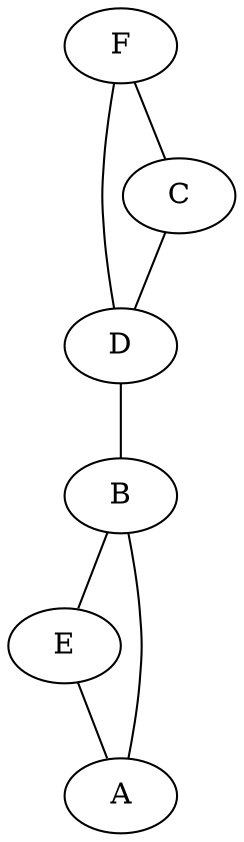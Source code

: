 graph test {
      F -- D
      F -- C
      C -- D
      D -- B
      B -- E
      E -- A
      B -- A	
}